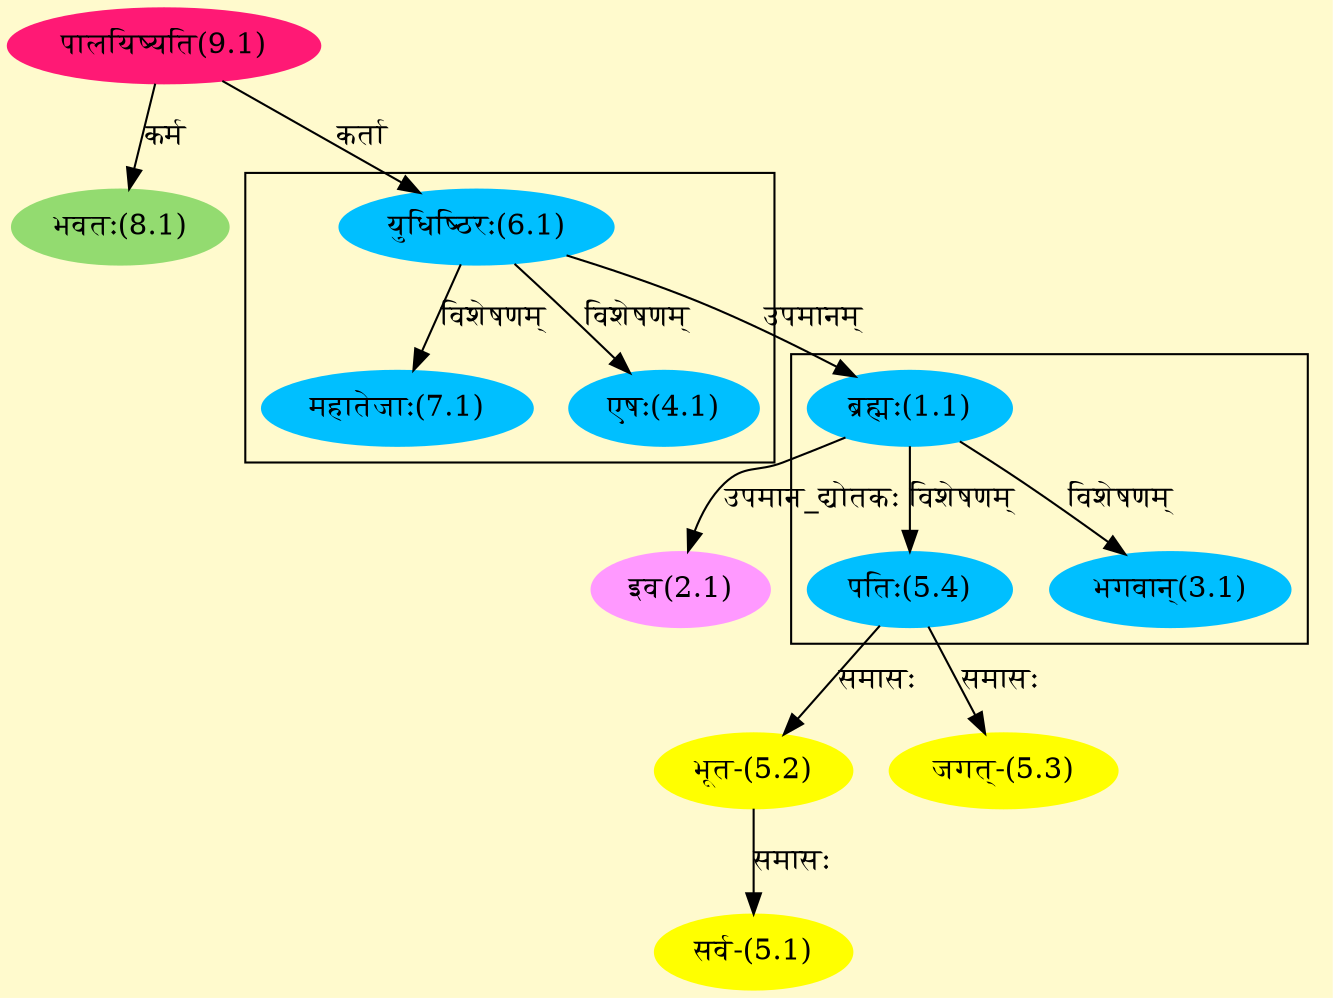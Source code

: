 digraph G{
rankdir=BT;
 compound=true;
 bgcolor="lemonchiffon1";

subgraph cluster_1{
Node3_1 [style=filled, color="#00BFFF" label = "भगवान्(3.1)"]
Node1_1 [style=filled, color="#00BFFF" label = "ब्रह्मः(1.1)"]
Node5_4 [style=filled, color="#00BFFF" label = "पतिः(5.4)"]

}

subgraph cluster_2{
Node4_1 [style=filled, color="#00BFFF" label = "एषः(4.1)"]
Node6_1 [style=filled, color="#00BFFF" label = "युधिष्ठिरः(6.1)"]
Node7_1 [style=filled, color="#00BFFF" label = "महातेजाः(7.1)"]

}
Node1_1 [style=filled, color="#00BFFF" label = "ब्रह्मः(1.1)"]
Node6_1 [style=filled, color="#00BFFF" label = "युधिष्ठिरः(6.1)"]
Node2_1 [style=filled, color="#FF99FF" label = "इव(2.1)"]
Node5_1 [style=filled, color="#FFFF00" label = "सर्व-(5.1)"]
Node5_2 [style=filled, color="#FFFF00" label = "भूत-(5.2)"]
Node5_4 [style=filled, color="#00BFFF" label = "पतिः(5.4)"]
Node5_3 [style=filled, color="#FFFF00" label = "जगत्-(5.3)"]
Node9_1 [style=filled, color="#FF1975" label = "पालयिष्यति(9.1)"]
Node8_1 [style=filled, color="#93DB70" label = "भवतः(8.1)"]
/* Start of Relations section */

Node1_1 -> Node6_1 [  label="उपमानम्"  dir="back" ]
Node2_1 -> Node1_1 [  label="उपमान_द्योतकः"  dir="back" ]
Node3_1 -> Node1_1 [  label="विशेषणम्"  dir="back" ]
Node4_1 -> Node6_1 [  label="विशेषणम्"  dir="back" ]
Node5_1 -> Node5_2 [  label="समासः"  dir="back" ]
Node5_2 -> Node5_4 [  label="समासः"  dir="back" ]
Node5_3 -> Node5_4 [  label="समासः"  dir="back" ]
Node5_4 -> Node1_1 [  label="विशेषणम्"  dir="back" ]
Node6_1 -> Node9_1 [  label="कर्ता"  dir="back" ]
Node7_1 -> Node6_1 [  label="विशेषणम्"  dir="back" ]
Node8_1 -> Node9_1 [  label="कर्म"  dir="back" ]
}
